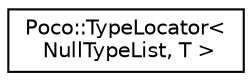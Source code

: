 digraph "Graphical Class Hierarchy"
{
 // LATEX_PDF_SIZE
  edge [fontname="Helvetica",fontsize="10",labelfontname="Helvetica",labelfontsize="10"];
  node [fontname="Helvetica",fontsize="10",shape=record];
  rankdir="LR";
  Node0 [label="Poco::TypeLocator\<\l NullTypeList, T \>",height=0.2,width=0.4,color="black", fillcolor="white", style="filled",URL="$structPoco_1_1TypeLocator_3_01NullTypeList_00_01T_01_4.html",tooltip=" "];
}
